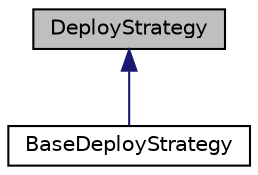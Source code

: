 digraph "DeployStrategy"
{
 // INTERACTIVE_SVG=YES
  edge [fontname="Helvetica",fontsize="10",labelfontname="Helvetica",labelfontsize="10"];
  node [fontname="Helvetica",fontsize="10",shape=record];
  Node1 [label="DeployStrategy",height=0.2,width=0.4,color="black", fillcolor="grey75", style="filled", fontcolor="black"];
  Node1 -> Node2 [dir="back",color="midnightblue",fontsize="10",style="solid",fontname="Helvetica"];
  Node2 [label="BaseDeployStrategy",height=0.2,width=0.4,color="black", fillcolor="white", style="filled",URL="$class_base_deploy_strategy.html",tooltip="This class provides two kind of deploy Strategy. "];
}
